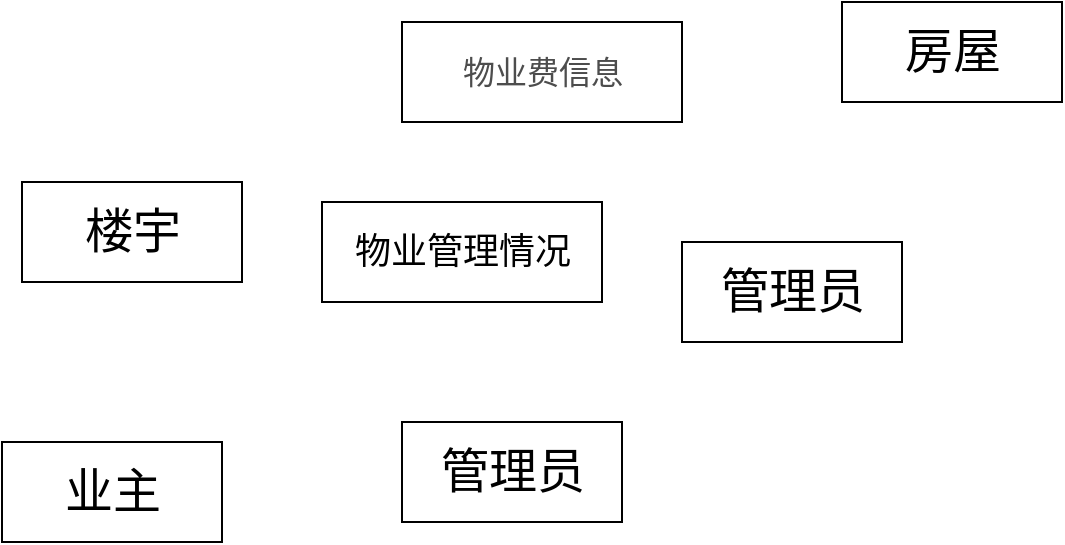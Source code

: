<mxfile version="19.0.0" type="github">
  <diagram name="Page-1" id="e7e014a7-5840-1c2e-5031-d8a46d1fe8dd">
    <mxGraphModel dx="877" dy="493" grid="1" gridSize="10" guides="1" tooltips="1" connect="1" arrows="1" fold="1" page="1" pageScale="1" pageWidth="1169" pageHeight="826" background="none" math="0" shadow="0">
      <root>
        <mxCell id="0" />
        <mxCell id="1" parent="0" />
        <mxCell id="2nPF8oqDAp5KCJnaBlrl-41" value="&lt;font style=&quot;font-size: 24px;&quot;&gt;楼宇&lt;/font&gt;" style="html=1;" vertex="1" parent="1">
          <mxGeometry x="190" y="130" width="110" height="50" as="geometry" />
        </mxCell>
        <mxCell id="2nPF8oqDAp5KCJnaBlrl-45" value="&lt;span style=&quot;font-size: 24px;&quot;&gt;业主&lt;/span&gt;" style="html=1;" vertex="1" parent="1">
          <mxGeometry x="180" y="260" width="110" height="50" as="geometry" />
        </mxCell>
        <mxCell id="2nPF8oqDAp5KCJnaBlrl-46" value="&lt;font style=&quot;font-size: 24px;&quot;&gt;管理员&lt;/font&gt;" style="html=1;" vertex="1" parent="1">
          <mxGeometry x="380" y="250" width="110" height="50" as="geometry" />
        </mxCell>
        <mxCell id="2nPF8oqDAp5KCJnaBlrl-47" value="&lt;span style=&quot;font-size: 24px;&quot;&gt;房屋&lt;/span&gt;" style="html=1;" vertex="1" parent="1">
          <mxGeometry x="600" y="40" width="110" height="50" as="geometry" />
        </mxCell>
        <mxCell id="2nPF8oqDAp5KCJnaBlrl-48" value="&lt;font style=&quot;font-size: 18px;&quot;&gt;物业管理情况&lt;/font&gt;" style="html=1;" vertex="1" parent="1">
          <mxGeometry x="340" y="140" width="140" height="50" as="geometry" />
        </mxCell>
        <mxCell id="2nPF8oqDAp5KCJnaBlrl-49" value="&lt;font style=&quot;font-size: 24px;&quot;&gt;管理员&lt;/font&gt;" style="html=1;" vertex="1" parent="1">
          <mxGeometry x="520" y="160" width="110" height="50" as="geometry" />
        </mxCell>
        <mxCell id="2nPF8oqDAp5KCJnaBlrl-51" value="&lt;span style=&quot;color: rgb(77, 77, 77); font-family: -apple-system, &amp;quot;SF UI Text&amp;quot;, Arial, &amp;quot;PingFang SC&amp;quot;, &amp;quot;Hiragino Sans GB&amp;quot;, &amp;quot;Microsoft YaHei&amp;quot;, &amp;quot;WenQuanYi Micro Hei&amp;quot;, sans-serif, SimHei, SimSun; font-size: 16px; text-align: start; background-color: rgb(255, 255, 255);&quot;&gt;物业费信息&lt;/span&gt;" style="html=1;" vertex="1" parent="1">
          <mxGeometry x="380" y="50" width="140" height="50" as="geometry" />
        </mxCell>
      </root>
    </mxGraphModel>
  </diagram>
</mxfile>
